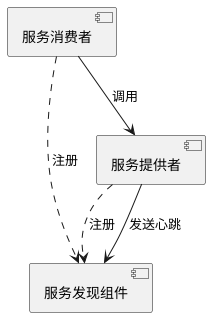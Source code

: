 @startuml
[服务发现组件]
[服务提供者]
[服务消费者]

[服务提供者]..>[服务发现组件]:注册
[服务提供者]-->[服务发现组件]:发送心跳
[服务消费者]..>[服务发现组件]:注册
[服务消费者]-->[服务提供者]:调用
 @enduml